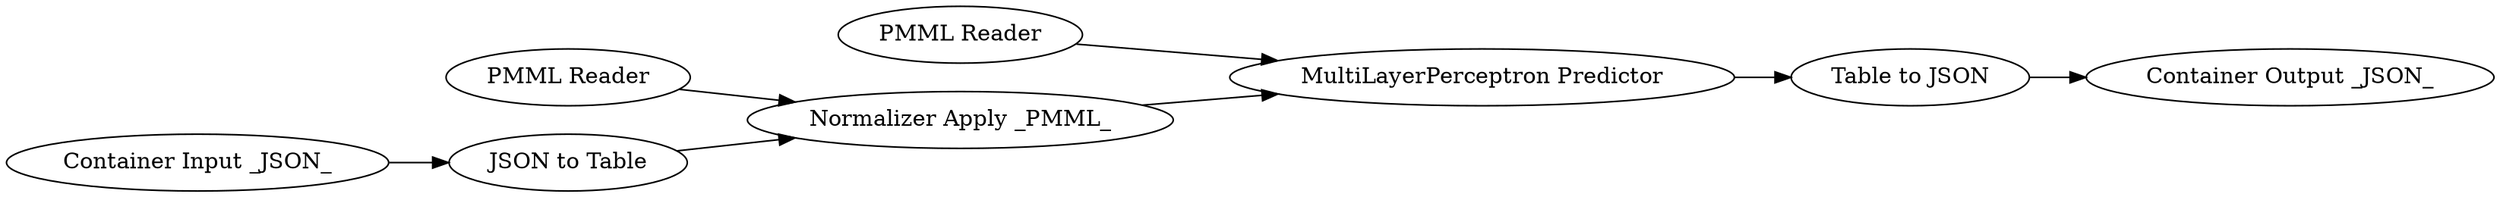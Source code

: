 digraph {
	"-1810879431505480403_14" [label="MultiLayerPerceptron Predictor"]
	"-1810879431505480403_1" [label="Container Input _JSON_"]
	"-1810879431505480403_13" [label="PMML Reader"]
	"-1810879431505480403_11" [label="PMML Reader"]
	"-1810879431505480403_15" [label="Container Output _JSON_"]
	"-1810879431505480403_12" [label="Normalizer Apply _PMML_"]
	"-1810879431505480403_16" [label="Table to JSON"]
	"-1810879431505480403_2" [label="JSON to Table"]
	"-1810879431505480403_2" -> "-1810879431505480403_12"
	"-1810879431505480403_12" -> "-1810879431505480403_14"
	"-1810879431505480403_14" -> "-1810879431505480403_16"
	"-1810879431505480403_13" -> "-1810879431505480403_14"
	"-1810879431505480403_11" -> "-1810879431505480403_12"
	"-1810879431505480403_1" -> "-1810879431505480403_2"
	"-1810879431505480403_16" -> "-1810879431505480403_15"
	rankdir=LR
}

